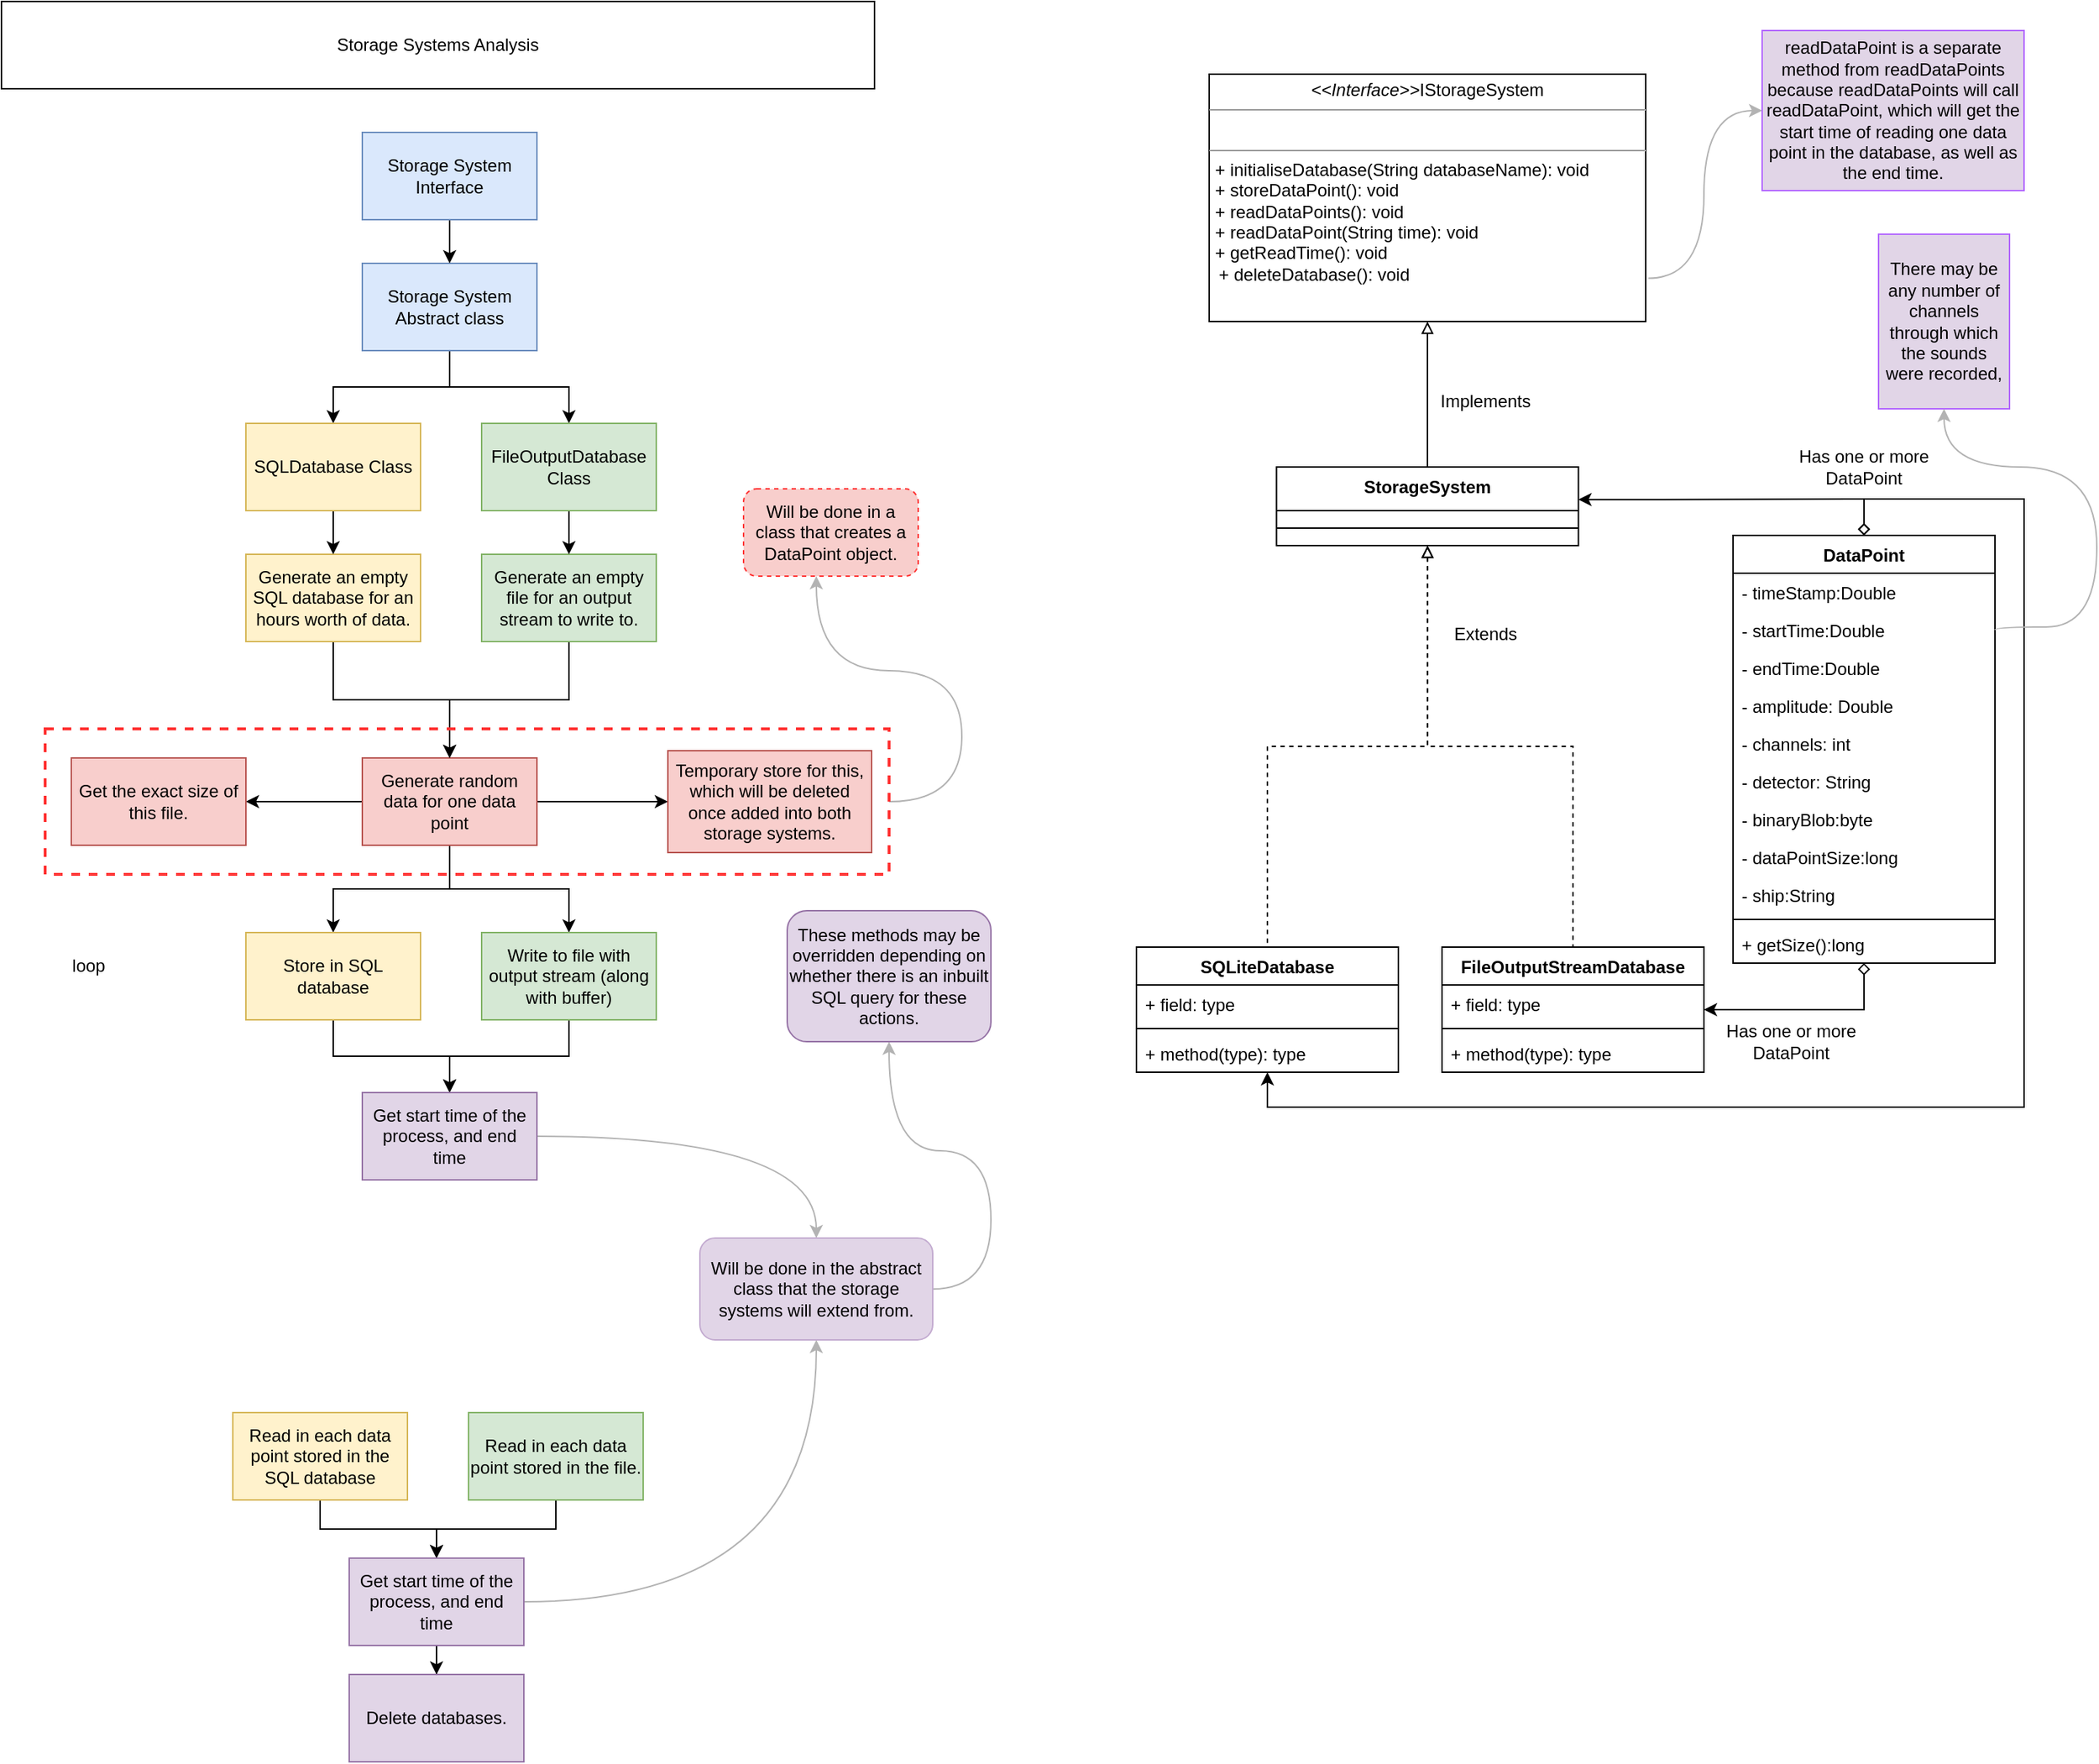 <mxfile version="20.4.0" type="github">
  <diagram id="qogbHMF2WECLjnla78s_" name="Page-1">
    <mxGraphModel dx="1153" dy="618" grid="1" gridSize="10" guides="1" tooltips="1" connect="1" arrows="1" fold="1" page="1" pageScale="1" pageWidth="827" pageHeight="1169" math="0" shadow="0">
      <root>
        <mxCell id="0" />
        <mxCell id="1" parent="0" />
        <mxCell id="MQyHVBvRv1z745Ovl4bt-10" style="edgeStyle=orthogonalEdgeStyle;rounded=0;orthogonalLoop=1;jettySize=auto;html=1;entryX=0.5;entryY=0;entryDx=0;entryDy=0;" parent="1" source="MQyHVBvRv1z745Ovl4bt-2" target="MQyHVBvRv1z745Ovl4bt-8" edge="1">
          <mxGeometry relative="1" as="geometry" />
        </mxCell>
        <mxCell id="MQyHVBvRv1z745Ovl4bt-11" style="edgeStyle=orthogonalEdgeStyle;rounded=0;orthogonalLoop=1;jettySize=auto;html=1;entryX=0.5;entryY=0;entryDx=0;entryDy=0;" parent="1" source="MQyHVBvRv1z745Ovl4bt-2" target="MQyHVBvRv1z745Ovl4bt-9" edge="1">
          <mxGeometry relative="1" as="geometry" />
        </mxCell>
        <mxCell id="MQyHVBvRv1z745Ovl4bt-13" value="" style="edgeStyle=orthogonalEdgeStyle;rounded=0;orthogonalLoop=1;jettySize=auto;html=1;" parent="1" source="MQyHVBvRv1z745Ovl4bt-2" target="MQyHVBvRv1z745Ovl4bt-12" edge="1">
          <mxGeometry relative="1" as="geometry" />
        </mxCell>
        <mxCell id="MQyHVBvRv1z745Ovl4bt-17" value="" style="edgeStyle=orthogonalEdgeStyle;rounded=0;orthogonalLoop=1;jettySize=auto;html=1;" parent="1" source="MQyHVBvRv1z745Ovl4bt-2" target="MQyHVBvRv1z745Ovl4bt-16" edge="1">
          <mxGeometry relative="1" as="geometry" />
        </mxCell>
        <mxCell id="MQyHVBvRv1z745Ovl4bt-2" value="Generate random data for one data point" style="whiteSpace=wrap;html=1;rounded=0;fillColor=#f8cecc;strokeColor=#b85450;" parent="1" vertex="1">
          <mxGeometry x="368" y="540" width="120" height="60" as="geometry" />
        </mxCell>
        <mxCell id="MQyHVBvRv1z745Ovl4bt-6" style="edgeStyle=orthogonalEdgeStyle;rounded=0;orthogonalLoop=1;jettySize=auto;html=1;" parent="1" source="MQyHVBvRv1z745Ovl4bt-4" target="MQyHVBvRv1z745Ovl4bt-2" edge="1">
          <mxGeometry relative="1" as="geometry">
            <mxPoint x="428" y="460" as="targetPoint" />
          </mxGeometry>
        </mxCell>
        <mxCell id="MQyHVBvRv1z745Ovl4bt-4" value="Generate an empty SQL database for an hours worth of data." style="rounded=0;whiteSpace=wrap;html=1;fillColor=#fff2cc;strokeColor=#d6b656;" parent="1" vertex="1">
          <mxGeometry x="288" y="400" width="120" height="60" as="geometry" />
        </mxCell>
        <mxCell id="MQyHVBvRv1z745Ovl4bt-7" style="edgeStyle=orthogonalEdgeStyle;rounded=0;orthogonalLoop=1;jettySize=auto;html=1;entryX=0.5;entryY=0;entryDx=0;entryDy=0;" parent="1" source="MQyHVBvRv1z745Ovl4bt-5" target="MQyHVBvRv1z745Ovl4bt-2" edge="1">
          <mxGeometry relative="1" as="geometry" />
        </mxCell>
        <mxCell id="MQyHVBvRv1z745Ovl4bt-5" value="Generate an empty file for an output stream to write to." style="rounded=0;whiteSpace=wrap;html=1;fillColor=#d5e8d4;strokeColor=#82b366;" parent="1" vertex="1">
          <mxGeometry x="450" y="400" width="120" height="60" as="geometry" />
        </mxCell>
        <mxCell id="MQyHVBvRv1z745Ovl4bt-45" style="edgeStyle=orthogonalEdgeStyle;rounded=0;orthogonalLoop=1;jettySize=auto;html=1;entryX=0.5;entryY=0;entryDx=0;entryDy=0;strokeColor=#000000;" parent="1" source="MQyHVBvRv1z745Ovl4bt-8" target="MQyHVBvRv1z745Ovl4bt-31" edge="1">
          <mxGeometry relative="1" as="geometry" />
        </mxCell>
        <mxCell id="MQyHVBvRv1z745Ovl4bt-8" value="Store in SQL database" style="rounded=0;whiteSpace=wrap;html=1;fillColor=#fff2cc;strokeColor=#d6b656;" parent="1" vertex="1">
          <mxGeometry x="288" y="660" width="120" height="60" as="geometry" />
        </mxCell>
        <mxCell id="MQyHVBvRv1z745Ovl4bt-46" style="edgeStyle=orthogonalEdgeStyle;rounded=0;orthogonalLoop=1;jettySize=auto;html=1;entryX=0.5;entryY=0;entryDx=0;entryDy=0;strokeColor=#000000;" parent="1" source="MQyHVBvRv1z745Ovl4bt-9" target="MQyHVBvRv1z745Ovl4bt-31" edge="1">
          <mxGeometry relative="1" as="geometry" />
        </mxCell>
        <mxCell id="MQyHVBvRv1z745Ovl4bt-9" value="Write to file with output stream (along with buffer)" style="rounded=0;whiteSpace=wrap;html=1;fillColor=#d5e8d4;strokeColor=#82b366;" parent="1" vertex="1">
          <mxGeometry x="450" y="660" width="120" height="60" as="geometry" />
        </mxCell>
        <mxCell id="MQyHVBvRv1z745Ovl4bt-12" value="Temporary store for this, which will be deleted once added into both storage systems." style="whiteSpace=wrap;html=1;fillColor=#f8cecc;strokeColor=#b85450;rounded=0;" parent="1" vertex="1">
          <mxGeometry x="578" y="535" width="140" height="70" as="geometry" />
        </mxCell>
        <mxCell id="MQyHVBvRv1z745Ovl4bt-16" value="Get the exact size of this file." style="whiteSpace=wrap;html=1;fillColor=#f8cecc;strokeColor=#b85450;rounded=0;" parent="1" vertex="1">
          <mxGeometry x="168" y="540" width="120" height="60" as="geometry" />
        </mxCell>
        <mxCell id="MQyHVBvRv1z745Ovl4bt-36" style="edgeStyle=orthogonalEdgeStyle;rounded=0;orthogonalLoop=1;jettySize=auto;html=1;entryX=0.5;entryY=0;entryDx=0;entryDy=0;" parent="1" source="MQyHVBvRv1z745Ovl4bt-22" target="MQyHVBvRv1z745Ovl4bt-29" edge="1">
          <mxGeometry relative="1" as="geometry" />
        </mxCell>
        <mxCell id="MQyHVBvRv1z745Ovl4bt-22" value="Read in each data point stored in the SQL database" style="whiteSpace=wrap;html=1;fillColor=#fff2cc;strokeColor=#d6b656;rounded=0;" parent="1" vertex="1">
          <mxGeometry x="279" y="990" width="120" height="60" as="geometry" />
        </mxCell>
        <mxCell id="MQyHVBvRv1z745Ovl4bt-51" value="" style="edgeStyle=orthogonalEdgeStyle;orthogonalLoop=1;jettySize=auto;html=1;strokeColor=#B3B3B3;exitX=1;exitY=0.5;exitDx=0;exitDy=0;curved=1;" parent="1" source="MQyHVBvRv1z745Ovl4bt-24" target="MQyHVBvRv1z745Ovl4bt-25" edge="1">
          <mxGeometry relative="1" as="geometry">
            <Array as="points">
              <mxPoint x="780" y="570" />
              <mxPoint x="780" y="480" />
              <mxPoint x="680" y="480" />
            </Array>
          </mxGeometry>
        </mxCell>
        <mxCell id="MQyHVBvRv1z745Ovl4bt-24" value="" style="rounded=0;whiteSpace=wrap;html=1;fillColor=none;fontColor=#333333;strokeColor=#FF3333;dashed=1;strokeWidth=2;" parent="1" vertex="1">
          <mxGeometry x="150" y="520" width="580" height="100" as="geometry" />
        </mxCell>
        <mxCell id="MQyHVBvRv1z745Ovl4bt-25" value="Will be done in a class that creates a DataPoint object." style="rounded=1;whiteSpace=wrap;html=1;strokeColor=#FF3333;strokeWidth=1;fillColor=#f8cecc;dashed=1;" parent="1" vertex="1">
          <mxGeometry x="630" y="355" width="120" height="60" as="geometry" />
        </mxCell>
        <mxCell id="MQyHVBvRv1z745Ovl4bt-26" value="Storage Systems Analysis" style="rounded=0;whiteSpace=wrap;html=1;strokeColor=#000000;strokeWidth=1;fillColor=default;" parent="1" vertex="1">
          <mxGeometry x="120" y="20" width="600" height="60" as="geometry" />
        </mxCell>
        <mxCell id="MQyHVBvRv1z745Ovl4bt-37" style="edgeStyle=orthogonalEdgeStyle;rounded=0;orthogonalLoop=1;jettySize=auto;html=1;entryX=0.5;entryY=0;entryDx=0;entryDy=0;" parent="1" source="MQyHVBvRv1z745Ovl4bt-27" target="MQyHVBvRv1z745Ovl4bt-29" edge="1">
          <mxGeometry relative="1" as="geometry" />
        </mxCell>
        <mxCell id="MQyHVBvRv1z745Ovl4bt-27" value="Read in each data point stored in the file." style="whiteSpace=wrap;html=1;fillColor=#d5e8d4;strokeColor=#82b366;rounded=0;" parent="1" vertex="1">
          <mxGeometry x="441" y="990" width="120" height="60" as="geometry" />
        </mxCell>
        <mxCell id="MQyHVBvRv1z745Ovl4bt-41" style="edgeStyle=orthogonalEdgeStyle;orthogonalLoop=1;jettySize=auto;html=1;entryX=0.5;entryY=1;entryDx=0;entryDy=0;strokeColor=#B3B3B3;curved=1;" parent="1" source="MQyHVBvRv1z745Ovl4bt-29" target="MQyHVBvRv1z745Ovl4bt-39" edge="1">
          <mxGeometry relative="1" as="geometry" />
        </mxCell>
        <mxCell id="MQyHVBvRv1z745Ovl4bt-60" value="" style="edgeStyle=orthogonalEdgeStyle;rounded=0;orthogonalLoop=1;jettySize=auto;html=1;strokeColor=#000000;" parent="1" source="MQyHVBvRv1z745Ovl4bt-29" target="MQyHVBvRv1z745Ovl4bt-59" edge="1">
          <mxGeometry relative="1" as="geometry" />
        </mxCell>
        <mxCell id="MQyHVBvRv1z745Ovl4bt-29" value="Get start time of the process, and end time" style="whiteSpace=wrap;html=1;fillColor=#e1d5e7;strokeColor=#9673a6;rounded=0;" parent="1" vertex="1">
          <mxGeometry x="359" y="1090" width="120" height="60" as="geometry" />
        </mxCell>
        <mxCell id="MQyHVBvRv1z745Ovl4bt-40" style="edgeStyle=orthogonalEdgeStyle;orthogonalLoop=1;jettySize=auto;html=1;entryX=0.5;entryY=0;entryDx=0;entryDy=0;strokeColor=#B3B3B3;curved=1;" parent="1" source="MQyHVBvRv1z745Ovl4bt-31" target="MQyHVBvRv1z745Ovl4bt-39" edge="1">
          <mxGeometry relative="1" as="geometry" />
        </mxCell>
        <mxCell id="MQyHVBvRv1z745Ovl4bt-31" value="Get start time of the process, and end time" style="whiteSpace=wrap;html=1;fillColor=#e1d5e7;strokeColor=#9673a6;rounded=0;" parent="1" vertex="1">
          <mxGeometry x="368" y="770" width="120" height="60" as="geometry" />
        </mxCell>
        <mxCell id="MQyHVBvRv1z745Ovl4bt-63" style="edgeStyle=orthogonalEdgeStyle;orthogonalLoop=1;jettySize=auto;html=1;strokeColor=#B3B3B3;exitX=1;exitY=0.5;exitDx=0;exitDy=0;entryX=0.5;entryY=1;entryDx=0;entryDy=0;curved=1;" parent="1" source="MQyHVBvRv1z745Ovl4bt-39" target="MQyHVBvRv1z745Ovl4bt-42" edge="1">
          <mxGeometry relative="1" as="geometry">
            <mxPoint x="730" y="730" as="targetPoint" />
            <Array as="points">
              <mxPoint x="800" y="905" />
              <mxPoint x="800" y="810" />
              <mxPoint x="730" y="810" />
            </Array>
          </mxGeometry>
        </mxCell>
        <mxCell id="MQyHVBvRv1z745Ovl4bt-39" value="Will be done in the abstract class that the storage systems will extend from." style="rounded=1;whiteSpace=wrap;html=1;strokeColor=#C3ABD0;strokeWidth=1;fillColor=#E1D5E7;" parent="1" vertex="1">
          <mxGeometry x="600" y="870" width="160" height="70" as="geometry" />
        </mxCell>
        <mxCell id="MQyHVBvRv1z745Ovl4bt-42" value="These methods may be overridden depending on whether there is an inbuilt SQL query for these actions." style="whiteSpace=wrap;html=1;strokeColor=#9673a6;rounded=1;strokeWidth=1;fillColor=#e1d5e7;" parent="1" vertex="1">
          <mxGeometry x="660" y="645" width="140" height="90" as="geometry" />
        </mxCell>
        <mxCell id="MQyHVBvRv1z745Ovl4bt-57" style="edgeStyle=orthogonalEdgeStyle;rounded=0;orthogonalLoop=1;jettySize=auto;html=1;strokeColor=#000000;" parent="1" source="MQyHVBvRv1z745Ovl4bt-44" target="MQyHVBvRv1z745Ovl4bt-52" edge="1">
          <mxGeometry relative="1" as="geometry" />
        </mxCell>
        <mxCell id="MQyHVBvRv1z745Ovl4bt-58" style="edgeStyle=orthogonalEdgeStyle;rounded=0;orthogonalLoop=1;jettySize=auto;html=1;entryX=0.5;entryY=0;entryDx=0;entryDy=0;strokeColor=#000000;" parent="1" source="MQyHVBvRv1z745Ovl4bt-44" target="MQyHVBvRv1z745Ovl4bt-53" edge="1">
          <mxGeometry relative="1" as="geometry" />
        </mxCell>
        <mxCell id="MQyHVBvRv1z745Ovl4bt-44" value="Storage System Abstract class" style="rounded=0;whiteSpace=wrap;html=1;strokeColor=#6c8ebf;strokeWidth=1;fillColor=#dae8fc;" parent="1" vertex="1">
          <mxGeometry x="368" y="200" width="120" height="60" as="geometry" />
        </mxCell>
        <mxCell id="MQyHVBvRv1z745Ovl4bt-50" value="" style="edgeStyle=orthogonalEdgeStyle;rounded=0;orthogonalLoop=1;jettySize=auto;html=1;strokeColor=#000000;" parent="1" source="MQyHVBvRv1z745Ovl4bt-49" target="MQyHVBvRv1z745Ovl4bt-44" edge="1">
          <mxGeometry relative="1" as="geometry" />
        </mxCell>
        <mxCell id="MQyHVBvRv1z745Ovl4bt-49" value="Storage System Interface" style="rounded=0;whiteSpace=wrap;html=1;strokeColor=#6c8ebf;strokeWidth=1;fillColor=#dae8fc;" parent="1" vertex="1">
          <mxGeometry x="368" y="110" width="120" height="60" as="geometry" />
        </mxCell>
        <mxCell id="MQyHVBvRv1z745Ovl4bt-61" value="" style="edgeStyle=orthogonalEdgeStyle;rounded=0;orthogonalLoop=1;jettySize=auto;html=1;strokeColor=#000000;" parent="1" source="MQyHVBvRv1z745Ovl4bt-52" target="MQyHVBvRv1z745Ovl4bt-4" edge="1">
          <mxGeometry relative="1" as="geometry" />
        </mxCell>
        <mxCell id="MQyHVBvRv1z745Ovl4bt-52" value="SQLDatabase Class" style="rounded=0;whiteSpace=wrap;html=1;strokeColor=#d6b656;strokeWidth=1;fillColor=#fff2cc;" parent="1" vertex="1">
          <mxGeometry x="288" y="310" width="120" height="60" as="geometry" />
        </mxCell>
        <mxCell id="MQyHVBvRv1z745Ovl4bt-62" value="" style="edgeStyle=orthogonalEdgeStyle;rounded=0;orthogonalLoop=1;jettySize=auto;html=1;strokeColor=#000000;" parent="1" source="MQyHVBvRv1z745Ovl4bt-53" target="MQyHVBvRv1z745Ovl4bt-5" edge="1">
          <mxGeometry relative="1" as="geometry" />
        </mxCell>
        <mxCell id="MQyHVBvRv1z745Ovl4bt-53" value="FileOutputDatabase Class" style="rounded=0;whiteSpace=wrap;html=1;strokeColor=#82b366;strokeWidth=1;fillColor=#d5e8d4;" parent="1" vertex="1">
          <mxGeometry x="450" y="310" width="120" height="60" as="geometry" />
        </mxCell>
        <mxCell id="MQyHVBvRv1z745Ovl4bt-59" value="Delete databases." style="whiteSpace=wrap;html=1;fillColor=#e1d5e7;strokeColor=#9673a6;rounded=0;" parent="1" vertex="1">
          <mxGeometry x="359" y="1170" width="120" height="60" as="geometry" />
        </mxCell>
        <mxCell id="MQyHVBvRv1z745Ovl4bt-64" value="SQLiteDatabase" style="swimlane;fontStyle=1;align=center;verticalAlign=top;childLayout=stackLayout;horizontal=1;startSize=26;horizontalStack=0;resizeParent=1;resizeParentMax=0;resizeLast=0;collapsible=1;marginBottom=0;strokeWidth=1;labelBackgroundColor=none;" parent="1" vertex="1">
          <mxGeometry x="900" y="670" width="180" height="86" as="geometry" />
        </mxCell>
        <mxCell id="MQyHVBvRv1z745Ovl4bt-65" value="+ field: type" style="text;strokeColor=none;fillColor=none;align=left;verticalAlign=top;spacingLeft=4;spacingRight=4;overflow=hidden;rotatable=0;points=[[0,0.5],[1,0.5]];portConstraint=eastwest;strokeWidth=1;" parent="MQyHVBvRv1z745Ovl4bt-64" vertex="1">
          <mxGeometry y="26" width="180" height="26" as="geometry" />
        </mxCell>
        <mxCell id="MQyHVBvRv1z745Ovl4bt-66" value="" style="line;strokeWidth=1;fillColor=none;align=left;verticalAlign=middle;spacingTop=-1;spacingLeft=3;spacingRight=3;rotatable=0;labelPosition=right;points=[];portConstraint=eastwest;strokeColor=inherit;" parent="MQyHVBvRv1z745Ovl4bt-64" vertex="1">
          <mxGeometry y="52" width="180" height="8" as="geometry" />
        </mxCell>
        <mxCell id="MQyHVBvRv1z745Ovl4bt-67" value="+ method(type): type" style="text;strokeColor=none;fillColor=none;align=left;verticalAlign=top;spacingLeft=4;spacingRight=4;overflow=hidden;rotatable=0;points=[[0,0.5],[1,0.5]];portConstraint=eastwest;strokeWidth=1;" parent="MQyHVBvRv1z745Ovl4bt-64" vertex="1">
          <mxGeometry y="60" width="180" height="26" as="geometry" />
        </mxCell>
        <mxCell id="516gHiC5yTa3Rhvv7vil-4" value="" style="edgeStyle=orthogonalEdgeStyle;rounded=0;orthogonalLoop=1;jettySize=auto;html=1;entryX=0.5;entryY=0;entryDx=0;entryDy=0;endArrow=none;endFill=0;startArrow=block;startFill=0;" parent="1" source="MQyHVBvRv1z745Ovl4bt-69" target="MQyHVBvRv1z745Ovl4bt-78" edge="1">
          <mxGeometry relative="1" as="geometry" />
        </mxCell>
        <mxCell id="MQyHVBvRv1z745Ovl4bt-69" value="&lt;p style=&quot;margin:0px;margin-top:4px;text-align:center;&quot;&gt;&lt;i&gt;&amp;lt;&amp;lt;Interface&amp;gt;&amp;gt;&lt;/i&gt;IStorageSystem&lt;br&gt;&lt;/p&gt;&lt;hr size=&quot;1&quot;&gt;&lt;p style=&quot;margin:0px;margin-left:4px;&quot;&gt;&lt;br&gt;&lt;/p&gt;&lt;hr size=&quot;1&quot;&gt;&lt;p style=&quot;margin:0px;margin-left:4px;&quot;&gt;+ initialiseDatabase(String databaseName): void&lt;br&gt;+ storeDataPoint(): void&lt;/p&gt;&lt;p style=&quot;margin:0px;margin-left:4px;&quot;&gt;+ readDataPoints(): void&lt;/p&gt;&lt;p style=&quot;margin:0px;margin-left:4px;&quot;&gt;+ readDataPoint(String time): void&lt;/p&gt;&lt;p style=&quot;margin:0px;margin-left:4px;&quot;&gt;+ getReadTime(): void&lt;/p&gt;&lt;div&gt;&amp;nbsp; + deleteDatabase(): void&lt;br&gt;&lt;/div&gt;" style="verticalAlign=top;align=left;overflow=fill;fontSize=12;fontFamily=Helvetica;html=1;strokeWidth=1;" parent="1" vertex="1">
          <mxGeometry x="950" y="70" width="300" height="170" as="geometry" />
        </mxCell>
        <mxCell id="MQyHVBvRv1z745Ovl4bt-70" value="FileOutputStreamDatabase" style="swimlane;fontStyle=1;align=center;verticalAlign=top;childLayout=stackLayout;horizontal=1;startSize=26;horizontalStack=0;resizeParent=1;resizeParentMax=0;resizeLast=0;collapsible=1;marginBottom=0;strokeWidth=1;labelBackgroundColor=none;" parent="1" vertex="1">
          <mxGeometry x="1110" y="670" width="180" height="86" as="geometry" />
        </mxCell>
        <mxCell id="MQyHVBvRv1z745Ovl4bt-71" value="+ field: type" style="text;strokeColor=none;fillColor=none;align=left;verticalAlign=top;spacingLeft=4;spacingRight=4;overflow=hidden;rotatable=0;points=[[0,0.5],[1,0.5]];portConstraint=eastwest;strokeWidth=1;" parent="MQyHVBvRv1z745Ovl4bt-70" vertex="1">
          <mxGeometry y="26" width="180" height="26" as="geometry" />
        </mxCell>
        <mxCell id="MQyHVBvRv1z745Ovl4bt-72" value="" style="line;strokeWidth=1;fillColor=none;align=left;verticalAlign=middle;spacingTop=-1;spacingLeft=3;spacingRight=3;rotatable=0;labelPosition=right;points=[];portConstraint=eastwest;strokeColor=inherit;" parent="MQyHVBvRv1z745Ovl4bt-70" vertex="1">
          <mxGeometry y="52" width="180" height="8" as="geometry" />
        </mxCell>
        <mxCell id="MQyHVBvRv1z745Ovl4bt-73" value="+ method(type): type" style="text;strokeColor=none;fillColor=none;align=left;verticalAlign=top;spacingLeft=4;spacingRight=4;overflow=hidden;rotatable=0;points=[[0,0.5],[1,0.5]];portConstraint=eastwest;strokeWidth=1;" parent="MQyHVBvRv1z745Ovl4bt-70" vertex="1">
          <mxGeometry y="60" width="180" height="26" as="geometry" />
        </mxCell>
        <mxCell id="MQyHVBvRv1z745Ovl4bt-74" value="DataPoint" style="swimlane;fontStyle=1;align=center;verticalAlign=top;childLayout=stackLayout;horizontal=1;startSize=26;horizontalStack=0;resizeParent=1;resizeParentMax=0;resizeLast=0;collapsible=1;marginBottom=0;labelBackgroundColor=none;strokeWidth=1;" parent="1" vertex="1">
          <mxGeometry x="1310" y="387" width="180" height="294" as="geometry" />
        </mxCell>
        <mxCell id="516gHiC5yTa3Rhvv7vil-25" value="- timeStamp:Double    " style="text;strokeColor=none;fillColor=none;align=left;verticalAlign=top;spacingLeft=4;spacingRight=4;overflow=hidden;rotatable=0;points=[[0,0.5],[1,0.5]];portConstraint=eastwest;labelBackgroundColor=none;strokeWidth=1;" parent="MQyHVBvRv1z745Ovl4bt-74" vertex="1">
          <mxGeometry y="26" width="180" height="26" as="geometry" />
        </mxCell>
        <mxCell id="516gHiC5yTa3Rhvv7vil-11" value="- startTime:Double" style="text;strokeColor=none;fillColor=none;align=left;verticalAlign=top;spacingLeft=4;spacingRight=4;overflow=hidden;rotatable=0;points=[[0,0.5],[1,0.5]];portConstraint=eastwest;labelBackgroundColor=none;strokeWidth=1;" parent="MQyHVBvRv1z745Ovl4bt-74" vertex="1">
          <mxGeometry y="52" width="180" height="26" as="geometry" />
        </mxCell>
        <mxCell id="516gHiC5yTa3Rhvv7vil-12" value="- endTime:Double" style="text;strokeColor=none;fillColor=none;align=left;verticalAlign=top;spacingLeft=4;spacingRight=4;overflow=hidden;rotatable=0;points=[[0,0.5],[1,0.5]];portConstraint=eastwest;labelBackgroundColor=none;strokeWidth=1;" parent="MQyHVBvRv1z745Ovl4bt-74" vertex="1">
          <mxGeometry y="78" width="180" height="26" as="geometry" />
        </mxCell>
        <mxCell id="516gHiC5yTa3Rhvv7vil-13" value="- amplitude: Double" style="text;strokeColor=none;fillColor=none;align=left;verticalAlign=top;spacingLeft=4;spacingRight=4;overflow=hidden;rotatable=0;points=[[0,0.5],[1,0.5]];portConstraint=eastwest;labelBackgroundColor=none;strokeWidth=1;" parent="MQyHVBvRv1z745Ovl4bt-74" vertex="1">
          <mxGeometry y="104" width="180" height="26" as="geometry" />
        </mxCell>
        <mxCell id="516gHiC5yTa3Rhvv7vil-14" value="- channels: int" style="text;strokeColor=none;fillColor=none;align=left;verticalAlign=top;spacingLeft=4;spacingRight=4;overflow=hidden;rotatable=0;points=[[0,0.5],[1,0.5]];portConstraint=eastwest;labelBackgroundColor=none;strokeWidth=1;" parent="MQyHVBvRv1z745Ovl4bt-74" vertex="1">
          <mxGeometry y="130" width="180" height="26" as="geometry" />
        </mxCell>
        <mxCell id="516gHiC5yTa3Rhvv7vil-15" value="- detector: String" style="text;strokeColor=none;fillColor=none;align=left;verticalAlign=top;spacingLeft=4;spacingRight=4;overflow=hidden;rotatable=0;points=[[0,0.5],[1,0.5]];portConstraint=eastwest;labelBackgroundColor=none;strokeWidth=1;" parent="MQyHVBvRv1z745Ovl4bt-74" vertex="1">
          <mxGeometry y="156" width="180" height="26" as="geometry" />
        </mxCell>
        <mxCell id="516gHiC5yTa3Rhvv7vil-16" value="- binaryBlob:byte" style="text;strokeColor=none;fillColor=none;align=left;verticalAlign=top;spacingLeft=4;spacingRight=4;overflow=hidden;rotatable=0;points=[[0,0.5],[1,0.5]];portConstraint=eastwest;labelBackgroundColor=none;strokeWidth=1;" parent="MQyHVBvRv1z745Ovl4bt-74" vertex="1">
          <mxGeometry y="182" width="180" height="26" as="geometry" />
        </mxCell>
        <mxCell id="516gHiC5yTa3Rhvv7vil-24" value="- dataPointSize:long" style="text;strokeColor=none;fillColor=none;align=left;verticalAlign=top;spacingLeft=4;spacingRight=4;overflow=hidden;rotatable=0;points=[[0,0.5],[1,0.5]];portConstraint=eastwest;labelBackgroundColor=none;strokeWidth=1;" parent="MQyHVBvRv1z745Ovl4bt-74" vertex="1">
          <mxGeometry y="208" width="180" height="26" as="geometry" />
        </mxCell>
        <mxCell id="MIqFOCxgcDfgBgV0SKBD-1" value="- ship:String" style="text;strokeColor=none;fillColor=none;align=left;verticalAlign=top;spacingLeft=4;spacingRight=4;overflow=hidden;rotatable=0;points=[[0,0.5],[1,0.5]];portConstraint=eastwest;labelBackgroundColor=none;strokeWidth=1;" parent="MQyHVBvRv1z745Ovl4bt-74" vertex="1">
          <mxGeometry y="234" width="180" height="26" as="geometry" />
        </mxCell>
        <mxCell id="MQyHVBvRv1z745Ovl4bt-76" value="" style="line;strokeWidth=1;fillColor=none;align=left;verticalAlign=middle;spacingTop=-1;spacingLeft=3;spacingRight=3;rotatable=0;labelPosition=right;points=[];portConstraint=eastwest;strokeColor=inherit;labelBackgroundColor=none;" parent="MQyHVBvRv1z745Ovl4bt-74" vertex="1">
          <mxGeometry y="260" width="180" height="8" as="geometry" />
        </mxCell>
        <mxCell id="MQyHVBvRv1z745Ovl4bt-77" value="+ getSize():long" style="text;strokeColor=none;fillColor=none;align=left;verticalAlign=top;spacingLeft=4;spacingRight=4;overflow=hidden;rotatable=0;points=[[0,0.5],[1,0.5]];portConstraint=eastwest;labelBackgroundColor=none;strokeWidth=1;" parent="MQyHVBvRv1z745Ovl4bt-74" vertex="1">
          <mxGeometry y="268" width="180" height="26" as="geometry" />
        </mxCell>
        <mxCell id="516gHiC5yTa3Rhvv7vil-5" style="edgeStyle=orthogonalEdgeStyle;rounded=0;orthogonalLoop=1;jettySize=auto;html=1;endArrow=none;endFill=0;startArrow=block;startFill=0;dashed=1;" parent="1" source="MQyHVBvRv1z745Ovl4bt-78" target="MQyHVBvRv1z745Ovl4bt-64" edge="1">
          <mxGeometry relative="1" as="geometry" />
        </mxCell>
        <mxCell id="516gHiC5yTa3Rhvv7vil-6" style="edgeStyle=orthogonalEdgeStyle;orthogonalLoop=1;jettySize=auto;html=1;entryX=0.5;entryY=0;entryDx=0;entryDy=0;endArrow=none;endFill=0;startArrow=block;startFill=0;dashed=1;rounded=0;" parent="1" source="MQyHVBvRv1z745Ovl4bt-78" target="MQyHVBvRv1z745Ovl4bt-70" edge="1">
          <mxGeometry relative="1" as="geometry" />
        </mxCell>
        <mxCell id="516gHiC5yTa3Rhvv7vil-7" style="edgeStyle=orthogonalEdgeStyle;rounded=0;orthogonalLoop=1;jettySize=auto;html=1;endArrow=diamond;endFill=0;startArrow=classic;startFill=1;entryX=0.5;entryY=0;entryDx=0;entryDy=0;exitX=1;exitY=0.414;exitDx=0;exitDy=0;exitPerimeter=0;" parent="1" edge="1">
          <mxGeometry relative="1" as="geometry">
            <mxPoint x="1203.75" y="362.356" as="sourcePoint" />
            <mxPoint x="1400" y="387" as="targetPoint" />
            <Array as="points">
              <mxPoint x="1250" y="362" />
              <mxPoint x="1400" y="362" />
            </Array>
          </mxGeometry>
        </mxCell>
        <mxCell id="MQyHVBvRv1z745Ovl4bt-78" value="StorageSystem" style="swimlane;fontStyle=1;align=center;verticalAlign=top;childLayout=stackLayout;horizontal=1;startSize=30;horizontalStack=0;resizeParent=1;resizeParentMax=0;resizeLast=0;collapsible=1;marginBottom=0;labelBackgroundColor=none;strokeWidth=1;" parent="1" vertex="1">
          <mxGeometry x="996.25" y="340" width="207.5" height="54" as="geometry">
            <mxRectangle x="996.25" y="340" width="130" height="30" as="alternateBounds" />
          </mxGeometry>
        </mxCell>
        <mxCell id="MQyHVBvRv1z745Ovl4bt-80" value="" style="line;strokeWidth=1;fillColor=none;align=left;verticalAlign=middle;spacingTop=-1;spacingLeft=3;spacingRight=3;rotatable=0;labelPosition=right;points=[];portConstraint=eastwest;strokeColor=inherit;labelBackgroundColor=none;" parent="MQyHVBvRv1z745Ovl4bt-78" vertex="1">
          <mxGeometry y="30" width="207.5" height="24" as="geometry" />
        </mxCell>
        <mxCell id="516gHiC5yTa3Rhvv7vil-22" style="edgeStyle=orthogonalEdgeStyle;orthogonalLoop=1;jettySize=auto;html=1;entryX=1.006;entryY=0.825;entryDx=0;entryDy=0;entryPerimeter=0;startArrow=classic;startFill=1;endArrow=none;endFill=0;curved=1;strokeColor=#B3B3B3;" parent="1" source="MQyHVBvRv1z745Ovl4bt-82" target="MQyHVBvRv1z745Ovl4bt-69" edge="1">
          <mxGeometry relative="1" as="geometry" />
        </mxCell>
        <mxCell id="MQyHVBvRv1z745Ovl4bt-82" value="readDataPoint is a separate method from readDataPoints because readDataPoints will call readDataPoint, which will get the start time of reading one data point in the database, as well as the end time." style="rounded=0;whiteSpace=wrap;html=1;labelBackgroundColor=none;strokeColor=#B266FF;strokeWidth=1;fillColor=#E1D5E7;" parent="1" vertex="1">
          <mxGeometry x="1330" y="40" width="180" height="110" as="geometry" />
        </mxCell>
        <mxCell id="516gHiC5yTa3Rhvv7vil-9" style="edgeStyle=orthogonalEdgeStyle;orthogonalLoop=1;jettySize=auto;html=1;endArrow=diamond;endFill=0;startArrow=classic;startFill=1;entryX=0.5;entryY=1;entryDx=0;entryDy=0;exitX=1;exitY=0.5;exitDx=0;exitDy=0;rounded=0;" parent="1" source="MQyHVBvRv1z745Ovl4bt-70" target="MQyHVBvRv1z745Ovl4bt-74" edge="1">
          <mxGeometry relative="1" as="geometry">
            <mxPoint x="1217.5" y="396" as="sourcePoint" />
            <mxPoint x="1320" y="396" as="targetPoint" />
            <Array as="points">
              <mxPoint x="1400" y="713" />
            </Array>
          </mxGeometry>
        </mxCell>
        <mxCell id="516gHiC5yTa3Rhvv7vil-10" style="edgeStyle=orthogonalEdgeStyle;rounded=0;orthogonalLoop=1;jettySize=auto;html=1;endArrow=diamond;endFill=0;startArrow=classic;startFill=1;exitX=0.5;exitY=1;exitDx=0;exitDy=0;entryX=0.5;entryY=0;entryDx=0;entryDy=0;" parent="1" source="MQyHVBvRv1z745Ovl4bt-64" target="MQyHVBvRv1z745Ovl4bt-74" edge="1">
          <mxGeometry relative="1" as="geometry">
            <mxPoint x="1070" y="881" as="sourcePoint" />
            <mxPoint x="1410" y="250" as="targetPoint" />
            <Array as="points">
              <mxPoint x="990" y="780" />
              <mxPoint x="1510" y="780" />
              <mxPoint x="1510" y="362" />
              <mxPoint x="1400" y="362" />
            </Array>
          </mxGeometry>
        </mxCell>
        <mxCell id="516gHiC5yTa3Rhvv7vil-17" value="There may be any number of channels through which the sounds were recorded, " style="rounded=0;whiteSpace=wrap;html=1;labelBackgroundColor=none;strokeColor=#B266FF;strokeWidth=1;fillColor=#E1D5E7;" parent="1" vertex="1">
          <mxGeometry x="1410" y="180" width="90" height="120" as="geometry" />
        </mxCell>
        <mxCell id="516gHiC5yTa3Rhvv7vil-18" value="Implements" style="text;html=1;strokeColor=none;fillColor=none;align=center;verticalAlign=middle;whiteSpace=wrap;rounded=0;" parent="1" vertex="1">
          <mxGeometry x="1110" y="280" width="60" height="30" as="geometry" />
        </mxCell>
        <mxCell id="516gHiC5yTa3Rhvv7vil-19" value="Has one or more DataPoint" style="text;html=1;strokeColor=none;fillColor=none;align=center;verticalAlign=middle;whiteSpace=wrap;rounded=0;" parent="1" vertex="1">
          <mxGeometry x="1330" y="325" width="140" height="30" as="geometry" />
        </mxCell>
        <mxCell id="516gHiC5yTa3Rhvv7vil-20" value="Extends" style="text;html=1;strokeColor=none;fillColor=none;align=center;verticalAlign=middle;whiteSpace=wrap;rounded=0;rotation=0;" parent="1" vertex="1">
          <mxGeometry x="1110" y="440" width="60" height="30" as="geometry" />
        </mxCell>
        <mxCell id="516gHiC5yTa3Rhvv7vil-21" value="Has one or more DataPoint" style="text;html=1;strokeColor=none;fillColor=none;align=center;verticalAlign=middle;whiteSpace=wrap;rounded=0;rotation=0;" parent="1" vertex="1">
          <mxGeometry x="1280" y="720" width="140" height="30" as="geometry" />
        </mxCell>
        <mxCell id="516gHiC5yTa3Rhvv7vil-23" style="edgeStyle=orthogonalEdgeStyle;curved=1;orthogonalLoop=1;jettySize=auto;html=1;startArrow=none;startFill=0;endArrow=classic;endFill=1;strokeColor=#B3B3B3;exitX=1;exitY=0.5;exitDx=0;exitDy=0;" parent="1" source="516gHiC5yTa3Rhvv7vil-11" target="516gHiC5yTa3Rhvv7vil-17" edge="1">
          <mxGeometry relative="1" as="geometry">
            <Array as="points">
              <mxPoint x="1490" y="450" />
              <mxPoint x="1560" y="450" />
              <mxPoint x="1560" y="340" />
              <mxPoint x="1455" y="340" />
            </Array>
          </mxGeometry>
        </mxCell>
        <mxCell id="BLiU_rQA6XpGssNkokmS-1" value="&lt;div&gt;loop&lt;/div&gt;&lt;div&gt;&lt;br&gt;&lt;/div&gt;" style="text;html=1;strokeColor=none;fillColor=none;align=center;verticalAlign=middle;whiteSpace=wrap;rounded=0;" vertex="1" parent="1">
          <mxGeometry x="150" y="675" width="60" height="30" as="geometry" />
        </mxCell>
      </root>
    </mxGraphModel>
  </diagram>
</mxfile>
